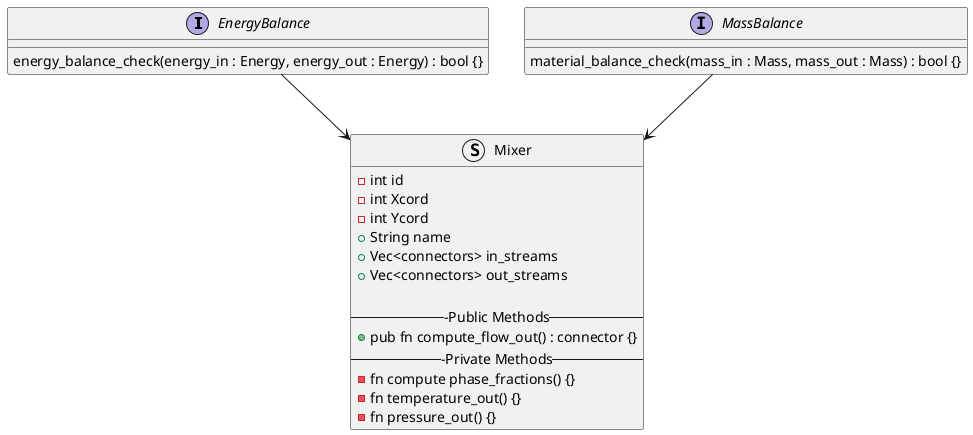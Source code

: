 @startuml Blocks_Module_Class_Diagram

Interface EnergyBalance {
  energy_balance_check(energy_in : Energy, energy_out : Energy) : bool {} 
}

Interface MassBalance {
  material_balance_check(mass_in : Mass, mass_out : Mass) : bool {}  
}


Struct Mixer {
  - int id
  - int Xcord
  - int Ycord
  + String name
  + Vec<connectors> in_streams
  + Vec<connectors> out_streams

  ---Public Methods--
  + pub fn compute_flow_out() : connector {}
  ---Private Methods--
  - fn compute phase_fractions() {}
  - fn temperature_out() {}
  - fn pressure_out() {} 
}

EnergyBalance --> Mixer
MassBalance --> Mixer


@enduml

